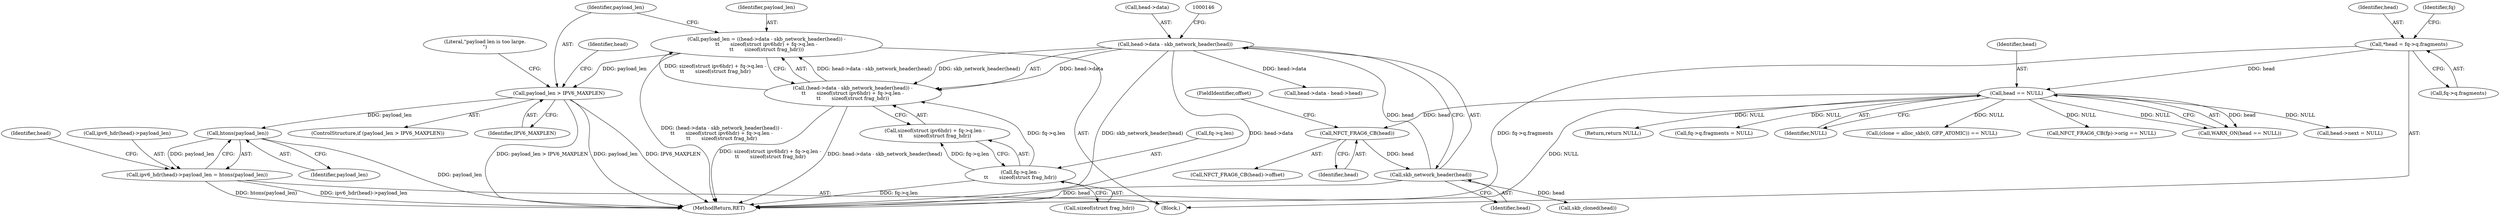 digraph "0_linux_9e2dcf72023d1447f09c47d77c99b0c49659e5ce_0@integer" {
"1000135" [label="(Call,payload_len = ((head->data - skb_network_header(head)) -\n\t\t       sizeof(struct ipv6hdr) + fq->q.len -\n\t\t       sizeof(struct frag_hdr)))"];
"1000137" [label="(Call,(head->data - skb_network_header(head)) -\n\t\t       sizeof(struct ipv6hdr) + fq->q.len -\n\t\t       sizeof(struct frag_hdr))"];
"1000138" [label="(Call,head->data - skb_network_header(head))"];
"1000142" [label="(Call,skb_network_header(head))"];
"1000131" [label="(Call,NFCT_FRAG6_CB(head))"];
"1000125" [label="(Call,head == NULL)"];
"1000114" [label="(Call,*head = fq->q.fragments)"];
"1000147" [label="(Call,fq->q.len -\n\t\t       sizeof(struct frag_hdr))"];
"1000156" [label="(Call,payload_len > IPV6_MAXPLEN)"];
"1000462" [label="(Call,htons(payload_len))"];
"1000457" [label="(Call,ipv6_hdr(head)->payload_len = htons(payload_len))"];
"1000138" [label="(Call,head->data - skb_network_header(head))"];
"1000318" [label="(Call,head->data - head->head)"];
"1000153" [label="(Call,sizeof(struct frag_hdr))"];
"1000110" [label="(Block,)"];
"1000126" [label="(Identifier,head)"];
"1000157" [label="(Identifier,payload_len)"];
"1000187" [label="(Call,(clone = alloc_skb(0, GFP_ATOMIC)) == NULL)"];
"1000496" [label="(Call,NFCT_FRAG6_CB(fp)->orig == NULL)"];
"1000124" [label="(Call,WARN_ON(head == NULL))"];
"1000467" [label="(Identifier,head)"];
"1000147" [label="(Call,fq->q.len -\n\t\t       sizeof(struct frag_hdr))"];
"1000438" [label="(Call,head->next = NULL)"];
"1000148" [label="(Call,fq->q.len)"];
"1000158" [label="(Identifier,IPV6_MAXPLEN)"];
"1000552" [label="(Return,return NULL;)"];
"1000114" [label="(Call,*head = fq->q.fragments)"];
"1000462" [label="(Call,htons(payload_len))"];
"1000132" [label="(Identifier,head)"];
"1000130" [label="(Call,NFCT_FRAG6_CB(head)->offset)"];
"1000115" [label="(Identifier,head)"];
"1000554" [label="(MethodReturn,RET)"];
"1000116" [label="(Call,fq->q.fragments)"];
"1000131" [label="(Call,NFCT_FRAG6_CB(head))"];
"1000137" [label="(Call,(head->data - skb_network_header(head)) -\n\t\t       sizeof(struct ipv6hdr) + fq->q.len -\n\t\t       sizeof(struct frag_hdr))"];
"1000161" [label="(Literal,\"payload len is too large.\n\")"];
"1000135" [label="(Call,payload_len = ((head->data - skb_network_header(head)) -\n\t\t       sizeof(struct ipv6hdr) + fq->q.len -\n\t\t       sizeof(struct frag_hdr)))"];
"1000482" [label="(Call,fq->q.fragments = NULL)"];
"1000156" [label="(Call,payload_len > IPV6_MAXPLEN)"];
"1000457" [label="(Call,ipv6_hdr(head)->payload_len = htons(payload_len))"];
"1000458" [label="(Call,ipv6_hdr(head)->payload_len)"];
"1000136" [label="(Identifier,payload_len)"];
"1000133" [label="(FieldIdentifier,offset)"];
"1000144" [label="(Call,sizeof(struct ipv6hdr) + fq->q.len -\n\t\t       sizeof(struct frag_hdr))"];
"1000142" [label="(Call,skb_network_header(head))"];
"1000139" [label="(Call,head->data)"];
"1000127" [label="(Identifier,NULL)"];
"1000155" [label="(ControlStructure,if (payload_len > IPV6_MAXPLEN))"];
"1000123" [label="(Identifier,fq)"];
"1000166" [label="(Identifier,head)"];
"1000165" [label="(Call,skb_cloned(head))"];
"1000143" [label="(Identifier,head)"];
"1000125" [label="(Call,head == NULL)"];
"1000463" [label="(Identifier,payload_len)"];
"1000135" -> "1000110"  [label="AST: "];
"1000135" -> "1000137"  [label="CFG: "];
"1000136" -> "1000135"  [label="AST: "];
"1000137" -> "1000135"  [label="AST: "];
"1000157" -> "1000135"  [label="CFG: "];
"1000135" -> "1000554"  [label="DDG: (head->data - skb_network_header(head)) -\n\t\t       sizeof(struct ipv6hdr) + fq->q.len -\n\t\t       sizeof(struct frag_hdr)"];
"1000137" -> "1000135"  [label="DDG: head->data - skb_network_header(head)"];
"1000137" -> "1000135"  [label="DDG: sizeof(struct ipv6hdr) + fq->q.len -\n\t\t       sizeof(struct frag_hdr)"];
"1000135" -> "1000156"  [label="DDG: payload_len"];
"1000137" -> "1000144"  [label="CFG: "];
"1000138" -> "1000137"  [label="AST: "];
"1000144" -> "1000137"  [label="AST: "];
"1000137" -> "1000554"  [label="DDG: sizeof(struct ipv6hdr) + fq->q.len -\n\t\t       sizeof(struct frag_hdr)"];
"1000137" -> "1000554"  [label="DDG: head->data - skb_network_header(head)"];
"1000138" -> "1000137"  [label="DDG: head->data"];
"1000138" -> "1000137"  [label="DDG: skb_network_header(head)"];
"1000147" -> "1000137"  [label="DDG: fq->q.len"];
"1000138" -> "1000142"  [label="CFG: "];
"1000139" -> "1000138"  [label="AST: "];
"1000142" -> "1000138"  [label="AST: "];
"1000146" -> "1000138"  [label="CFG: "];
"1000138" -> "1000554"  [label="DDG: skb_network_header(head)"];
"1000138" -> "1000554"  [label="DDG: head->data"];
"1000142" -> "1000138"  [label="DDG: head"];
"1000138" -> "1000318"  [label="DDG: head->data"];
"1000142" -> "1000143"  [label="CFG: "];
"1000143" -> "1000142"  [label="AST: "];
"1000142" -> "1000554"  [label="DDG: head"];
"1000131" -> "1000142"  [label="DDG: head"];
"1000142" -> "1000165"  [label="DDG: head"];
"1000131" -> "1000130"  [label="AST: "];
"1000131" -> "1000132"  [label="CFG: "];
"1000132" -> "1000131"  [label="AST: "];
"1000133" -> "1000131"  [label="CFG: "];
"1000125" -> "1000131"  [label="DDG: head"];
"1000125" -> "1000124"  [label="AST: "];
"1000125" -> "1000127"  [label="CFG: "];
"1000126" -> "1000125"  [label="AST: "];
"1000127" -> "1000125"  [label="AST: "];
"1000124" -> "1000125"  [label="CFG: "];
"1000125" -> "1000554"  [label="DDG: NULL"];
"1000125" -> "1000124"  [label="DDG: head"];
"1000125" -> "1000124"  [label="DDG: NULL"];
"1000114" -> "1000125"  [label="DDG: head"];
"1000125" -> "1000187"  [label="DDG: NULL"];
"1000125" -> "1000438"  [label="DDG: NULL"];
"1000125" -> "1000482"  [label="DDG: NULL"];
"1000125" -> "1000496"  [label="DDG: NULL"];
"1000125" -> "1000552"  [label="DDG: NULL"];
"1000114" -> "1000110"  [label="AST: "];
"1000114" -> "1000116"  [label="CFG: "];
"1000115" -> "1000114"  [label="AST: "];
"1000116" -> "1000114"  [label="AST: "];
"1000123" -> "1000114"  [label="CFG: "];
"1000114" -> "1000554"  [label="DDG: fq->q.fragments"];
"1000147" -> "1000144"  [label="AST: "];
"1000147" -> "1000153"  [label="CFG: "];
"1000148" -> "1000147"  [label="AST: "];
"1000153" -> "1000147"  [label="AST: "];
"1000144" -> "1000147"  [label="CFG: "];
"1000147" -> "1000554"  [label="DDG: fq->q.len"];
"1000147" -> "1000144"  [label="DDG: fq->q.len"];
"1000156" -> "1000155"  [label="AST: "];
"1000156" -> "1000158"  [label="CFG: "];
"1000157" -> "1000156"  [label="AST: "];
"1000158" -> "1000156"  [label="AST: "];
"1000161" -> "1000156"  [label="CFG: "];
"1000166" -> "1000156"  [label="CFG: "];
"1000156" -> "1000554"  [label="DDG: payload_len"];
"1000156" -> "1000554"  [label="DDG: IPV6_MAXPLEN"];
"1000156" -> "1000554"  [label="DDG: payload_len > IPV6_MAXPLEN"];
"1000156" -> "1000462"  [label="DDG: payload_len"];
"1000462" -> "1000457"  [label="AST: "];
"1000462" -> "1000463"  [label="CFG: "];
"1000463" -> "1000462"  [label="AST: "];
"1000457" -> "1000462"  [label="CFG: "];
"1000462" -> "1000554"  [label="DDG: payload_len"];
"1000462" -> "1000457"  [label="DDG: payload_len"];
"1000457" -> "1000110"  [label="AST: "];
"1000458" -> "1000457"  [label="AST: "];
"1000467" -> "1000457"  [label="CFG: "];
"1000457" -> "1000554"  [label="DDG: htons(payload_len)"];
"1000457" -> "1000554"  [label="DDG: ipv6_hdr(head)->payload_len"];
}
